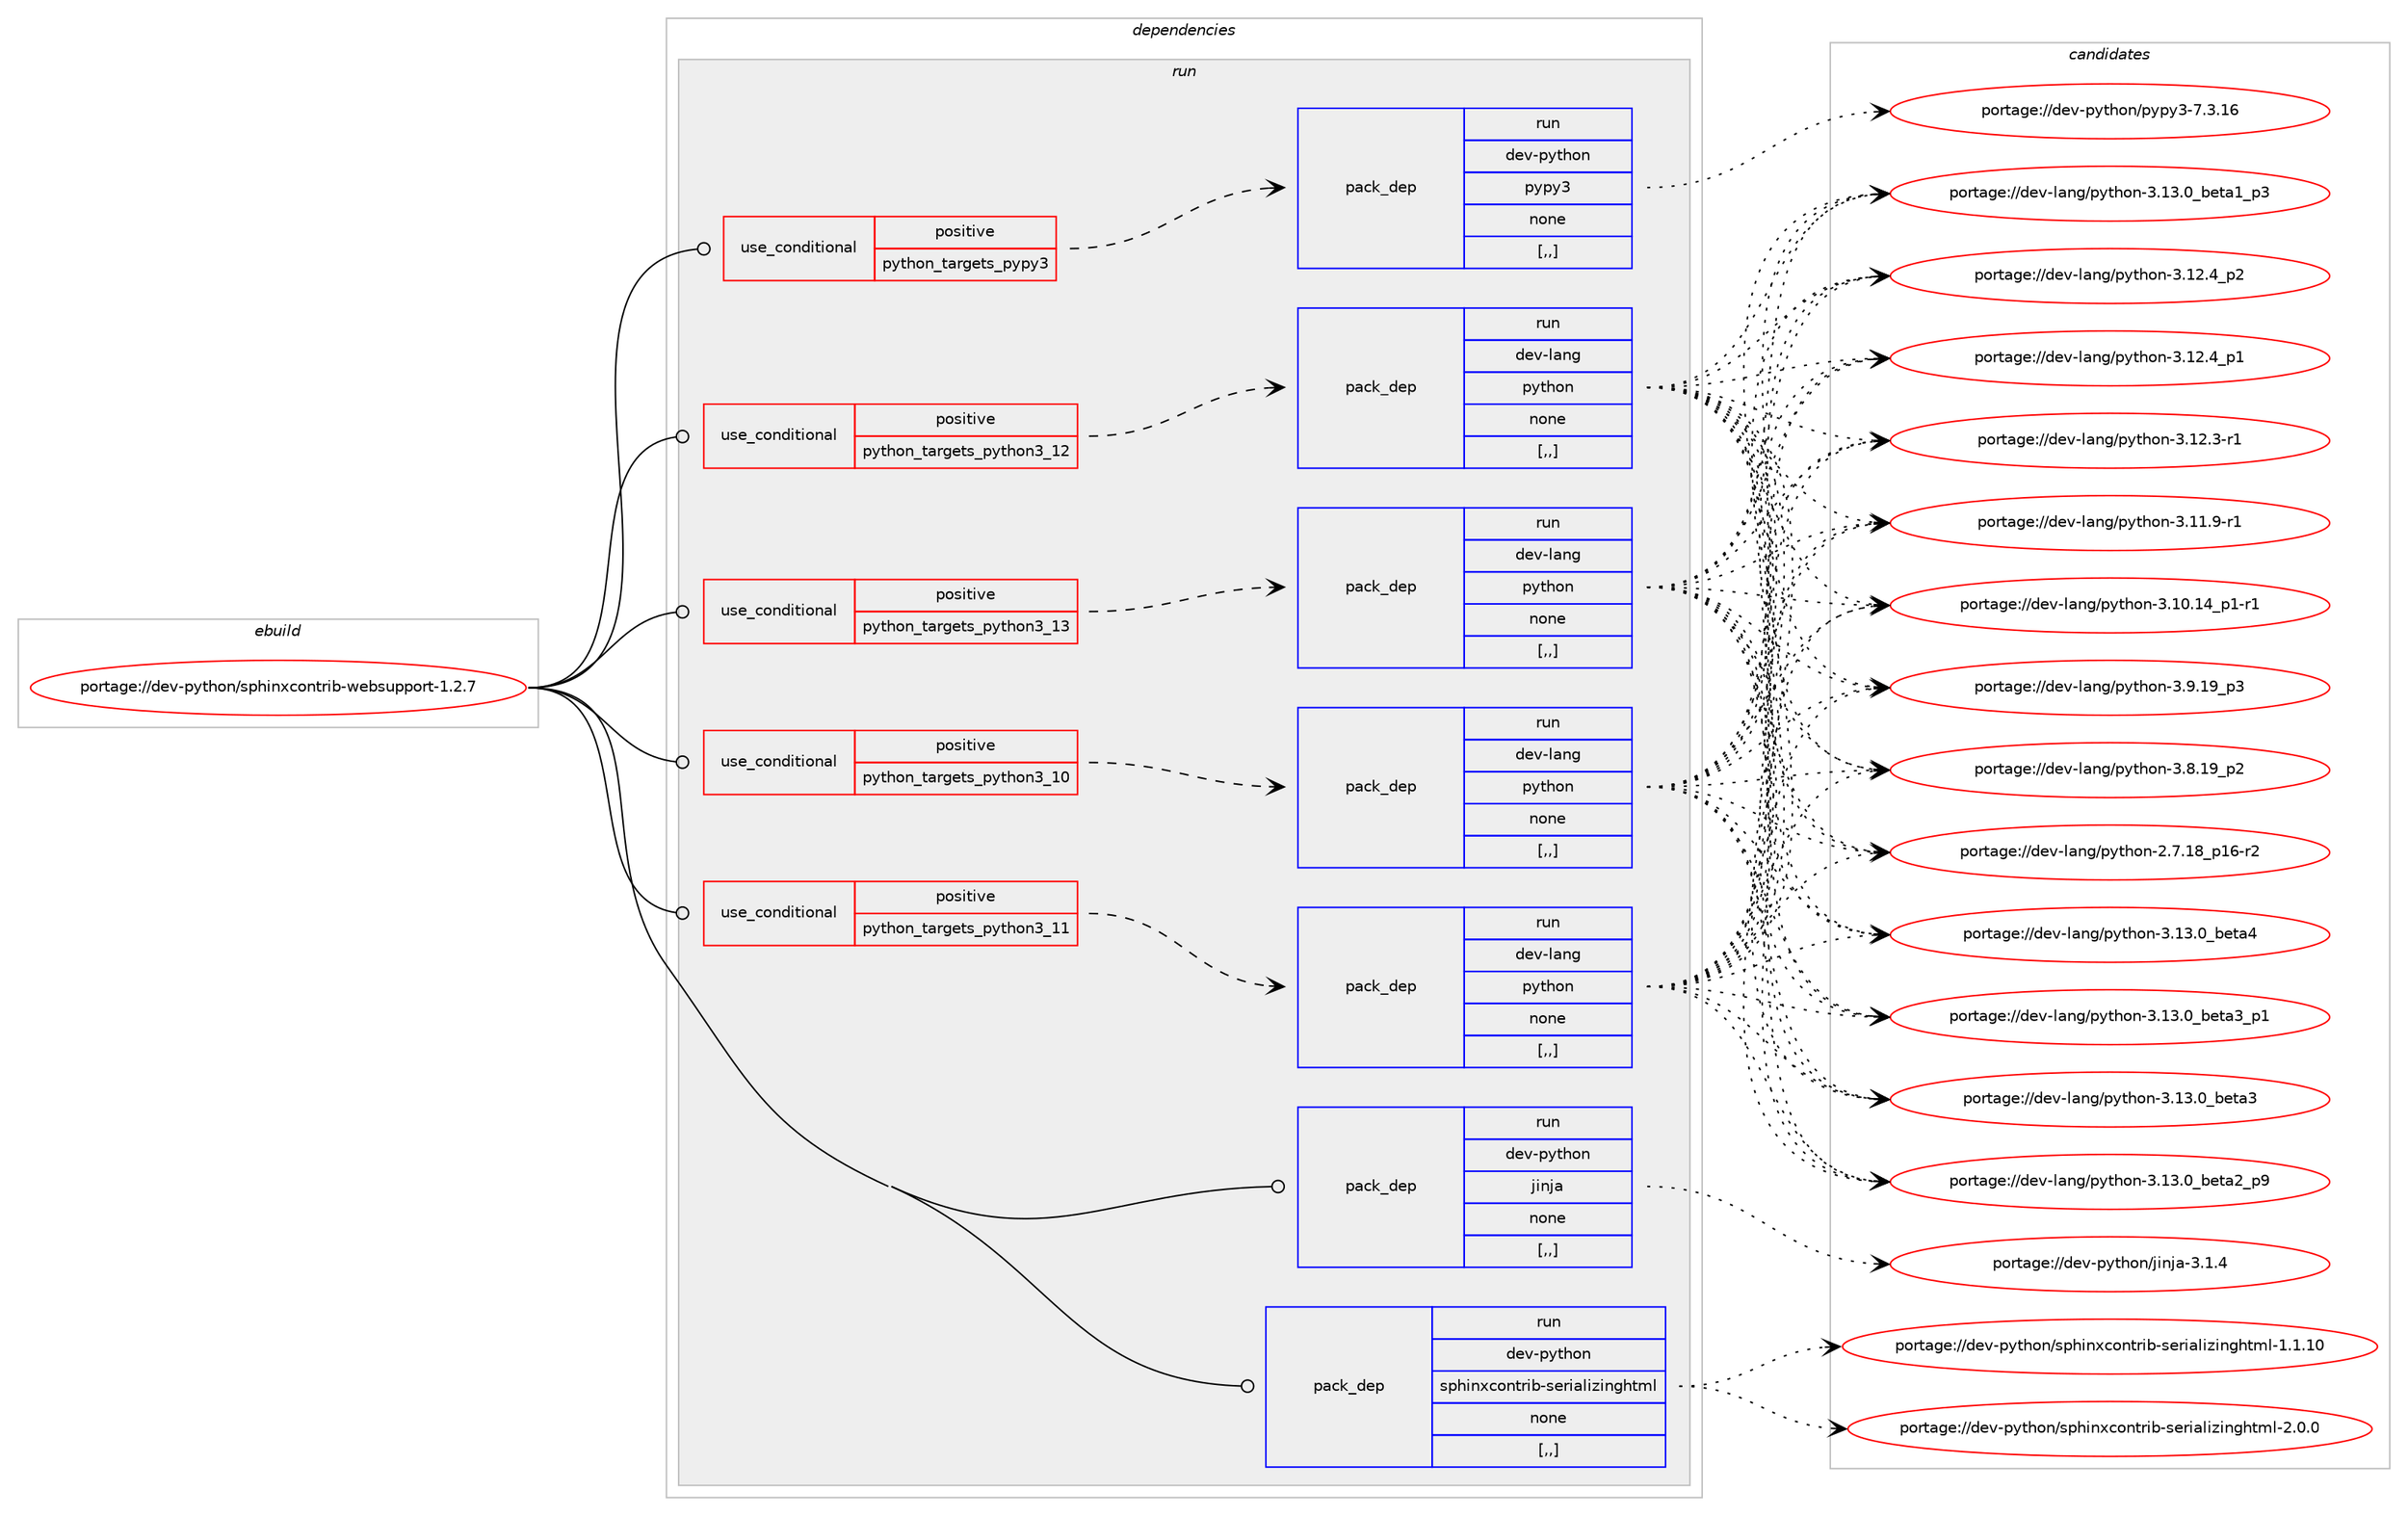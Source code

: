digraph prolog {

# *************
# Graph options
# *************

newrank=true;
concentrate=true;
compound=true;
graph [rankdir=LR,fontname=Helvetica,fontsize=10,ranksep=1.5];#, ranksep=2.5, nodesep=0.2];
edge  [arrowhead=vee];
node  [fontname=Helvetica,fontsize=10];

# **********
# The ebuild
# **********

subgraph cluster_leftcol {
color=gray;
label=<<i>ebuild</i>>;
id [label="portage://dev-python/sphinxcontrib-websupport-1.2.7", color=red, width=4, href="../dev-python/sphinxcontrib-websupport-1.2.7.svg"];
}

# ****************
# The dependencies
# ****************

subgraph cluster_midcol {
color=gray;
label=<<i>dependencies</i>>;
subgraph cluster_compile {
fillcolor="#eeeeee";
style=filled;
label=<<i>compile</i>>;
}
subgraph cluster_compileandrun {
fillcolor="#eeeeee";
style=filled;
label=<<i>compile and run</i>>;
}
subgraph cluster_run {
fillcolor="#eeeeee";
style=filled;
label=<<i>run</i>>;
subgraph cond40022 {
dependency164535 [label=<<TABLE BORDER="0" CELLBORDER="1" CELLSPACING="0" CELLPADDING="4"><TR><TD ROWSPAN="3" CELLPADDING="10">use_conditional</TD></TR><TR><TD>positive</TD></TR><TR><TD>python_targets_pypy3</TD></TR></TABLE>>, shape=none, color=red];
subgraph pack123241 {
dependency164536 [label=<<TABLE BORDER="0" CELLBORDER="1" CELLSPACING="0" CELLPADDING="4" WIDTH="220"><TR><TD ROWSPAN="6" CELLPADDING="30">pack_dep</TD></TR><TR><TD WIDTH="110">run</TD></TR><TR><TD>dev-python</TD></TR><TR><TD>pypy3</TD></TR><TR><TD>none</TD></TR><TR><TD>[,,]</TD></TR></TABLE>>, shape=none, color=blue];
}
dependency164535:e -> dependency164536:w [weight=20,style="dashed",arrowhead="vee"];
}
id:e -> dependency164535:w [weight=20,style="solid",arrowhead="odot"];
subgraph cond40023 {
dependency164537 [label=<<TABLE BORDER="0" CELLBORDER="1" CELLSPACING="0" CELLPADDING="4"><TR><TD ROWSPAN="3" CELLPADDING="10">use_conditional</TD></TR><TR><TD>positive</TD></TR><TR><TD>python_targets_python3_10</TD></TR></TABLE>>, shape=none, color=red];
subgraph pack123242 {
dependency164538 [label=<<TABLE BORDER="0" CELLBORDER="1" CELLSPACING="0" CELLPADDING="4" WIDTH="220"><TR><TD ROWSPAN="6" CELLPADDING="30">pack_dep</TD></TR><TR><TD WIDTH="110">run</TD></TR><TR><TD>dev-lang</TD></TR><TR><TD>python</TD></TR><TR><TD>none</TD></TR><TR><TD>[,,]</TD></TR></TABLE>>, shape=none, color=blue];
}
dependency164537:e -> dependency164538:w [weight=20,style="dashed",arrowhead="vee"];
}
id:e -> dependency164537:w [weight=20,style="solid",arrowhead="odot"];
subgraph cond40024 {
dependency164539 [label=<<TABLE BORDER="0" CELLBORDER="1" CELLSPACING="0" CELLPADDING="4"><TR><TD ROWSPAN="3" CELLPADDING="10">use_conditional</TD></TR><TR><TD>positive</TD></TR><TR><TD>python_targets_python3_11</TD></TR></TABLE>>, shape=none, color=red];
subgraph pack123243 {
dependency164540 [label=<<TABLE BORDER="0" CELLBORDER="1" CELLSPACING="0" CELLPADDING="4" WIDTH="220"><TR><TD ROWSPAN="6" CELLPADDING="30">pack_dep</TD></TR><TR><TD WIDTH="110">run</TD></TR><TR><TD>dev-lang</TD></TR><TR><TD>python</TD></TR><TR><TD>none</TD></TR><TR><TD>[,,]</TD></TR></TABLE>>, shape=none, color=blue];
}
dependency164539:e -> dependency164540:w [weight=20,style="dashed",arrowhead="vee"];
}
id:e -> dependency164539:w [weight=20,style="solid",arrowhead="odot"];
subgraph cond40025 {
dependency164541 [label=<<TABLE BORDER="0" CELLBORDER="1" CELLSPACING="0" CELLPADDING="4"><TR><TD ROWSPAN="3" CELLPADDING="10">use_conditional</TD></TR><TR><TD>positive</TD></TR><TR><TD>python_targets_python3_12</TD></TR></TABLE>>, shape=none, color=red];
subgraph pack123244 {
dependency164542 [label=<<TABLE BORDER="0" CELLBORDER="1" CELLSPACING="0" CELLPADDING="4" WIDTH="220"><TR><TD ROWSPAN="6" CELLPADDING="30">pack_dep</TD></TR><TR><TD WIDTH="110">run</TD></TR><TR><TD>dev-lang</TD></TR><TR><TD>python</TD></TR><TR><TD>none</TD></TR><TR><TD>[,,]</TD></TR></TABLE>>, shape=none, color=blue];
}
dependency164541:e -> dependency164542:w [weight=20,style="dashed",arrowhead="vee"];
}
id:e -> dependency164541:w [weight=20,style="solid",arrowhead="odot"];
subgraph cond40026 {
dependency164543 [label=<<TABLE BORDER="0" CELLBORDER="1" CELLSPACING="0" CELLPADDING="4"><TR><TD ROWSPAN="3" CELLPADDING="10">use_conditional</TD></TR><TR><TD>positive</TD></TR><TR><TD>python_targets_python3_13</TD></TR></TABLE>>, shape=none, color=red];
subgraph pack123245 {
dependency164544 [label=<<TABLE BORDER="0" CELLBORDER="1" CELLSPACING="0" CELLPADDING="4" WIDTH="220"><TR><TD ROWSPAN="6" CELLPADDING="30">pack_dep</TD></TR><TR><TD WIDTH="110">run</TD></TR><TR><TD>dev-lang</TD></TR><TR><TD>python</TD></TR><TR><TD>none</TD></TR><TR><TD>[,,]</TD></TR></TABLE>>, shape=none, color=blue];
}
dependency164543:e -> dependency164544:w [weight=20,style="dashed",arrowhead="vee"];
}
id:e -> dependency164543:w [weight=20,style="solid",arrowhead="odot"];
subgraph pack123246 {
dependency164545 [label=<<TABLE BORDER="0" CELLBORDER="1" CELLSPACING="0" CELLPADDING="4" WIDTH="220"><TR><TD ROWSPAN="6" CELLPADDING="30">pack_dep</TD></TR><TR><TD WIDTH="110">run</TD></TR><TR><TD>dev-python</TD></TR><TR><TD>jinja</TD></TR><TR><TD>none</TD></TR><TR><TD>[,,]</TD></TR></TABLE>>, shape=none, color=blue];
}
id:e -> dependency164545:w [weight=20,style="solid",arrowhead="odot"];
subgraph pack123247 {
dependency164546 [label=<<TABLE BORDER="0" CELLBORDER="1" CELLSPACING="0" CELLPADDING="4" WIDTH="220"><TR><TD ROWSPAN="6" CELLPADDING="30">pack_dep</TD></TR><TR><TD WIDTH="110">run</TD></TR><TR><TD>dev-python</TD></TR><TR><TD>sphinxcontrib-serializinghtml</TD></TR><TR><TD>none</TD></TR><TR><TD>[,,]</TD></TR></TABLE>>, shape=none, color=blue];
}
id:e -> dependency164546:w [weight=20,style="solid",arrowhead="odot"];
}
}

# **************
# The candidates
# **************

subgraph cluster_choices {
rank=same;
color=gray;
label=<<i>candidates</i>>;

subgraph choice123241 {
color=black;
nodesep=1;
choice10010111845112121116104111110471121211121215145554651464954 [label="portage://dev-python/pypy3-7.3.16", color=red, width=4,href="../dev-python/pypy3-7.3.16.svg"];
dependency164536:e -> choice10010111845112121116104111110471121211121215145554651464954:w [style=dotted,weight="100"];
}
subgraph choice123242 {
color=black;
nodesep=1;
choice1001011184510897110103471121211161041111104551464951464895981011169752 [label="portage://dev-lang/python-3.13.0_beta4", color=red, width=4,href="../dev-lang/python-3.13.0_beta4.svg"];
choice10010111845108971101034711212111610411111045514649514648959810111697519511249 [label="portage://dev-lang/python-3.13.0_beta3_p1", color=red, width=4,href="../dev-lang/python-3.13.0_beta3_p1.svg"];
choice1001011184510897110103471121211161041111104551464951464895981011169751 [label="portage://dev-lang/python-3.13.0_beta3", color=red, width=4,href="../dev-lang/python-3.13.0_beta3.svg"];
choice10010111845108971101034711212111610411111045514649514648959810111697509511257 [label="portage://dev-lang/python-3.13.0_beta2_p9", color=red, width=4,href="../dev-lang/python-3.13.0_beta2_p9.svg"];
choice10010111845108971101034711212111610411111045514649514648959810111697499511251 [label="portage://dev-lang/python-3.13.0_beta1_p3", color=red, width=4,href="../dev-lang/python-3.13.0_beta1_p3.svg"];
choice100101118451089711010347112121116104111110455146495046529511250 [label="portage://dev-lang/python-3.12.4_p2", color=red, width=4,href="../dev-lang/python-3.12.4_p2.svg"];
choice100101118451089711010347112121116104111110455146495046529511249 [label="portage://dev-lang/python-3.12.4_p1", color=red, width=4,href="../dev-lang/python-3.12.4_p1.svg"];
choice100101118451089711010347112121116104111110455146495046514511449 [label="portage://dev-lang/python-3.12.3-r1", color=red, width=4,href="../dev-lang/python-3.12.3-r1.svg"];
choice100101118451089711010347112121116104111110455146494946574511449 [label="portage://dev-lang/python-3.11.9-r1", color=red, width=4,href="../dev-lang/python-3.11.9-r1.svg"];
choice100101118451089711010347112121116104111110455146494846495295112494511449 [label="portage://dev-lang/python-3.10.14_p1-r1", color=red, width=4,href="../dev-lang/python-3.10.14_p1-r1.svg"];
choice100101118451089711010347112121116104111110455146574649579511251 [label="portage://dev-lang/python-3.9.19_p3", color=red, width=4,href="../dev-lang/python-3.9.19_p3.svg"];
choice100101118451089711010347112121116104111110455146564649579511250 [label="portage://dev-lang/python-3.8.19_p2", color=red, width=4,href="../dev-lang/python-3.8.19_p2.svg"];
choice100101118451089711010347112121116104111110455046554649569511249544511450 [label="portage://dev-lang/python-2.7.18_p16-r2", color=red, width=4,href="../dev-lang/python-2.7.18_p16-r2.svg"];
dependency164538:e -> choice1001011184510897110103471121211161041111104551464951464895981011169752:w [style=dotted,weight="100"];
dependency164538:e -> choice10010111845108971101034711212111610411111045514649514648959810111697519511249:w [style=dotted,weight="100"];
dependency164538:e -> choice1001011184510897110103471121211161041111104551464951464895981011169751:w [style=dotted,weight="100"];
dependency164538:e -> choice10010111845108971101034711212111610411111045514649514648959810111697509511257:w [style=dotted,weight="100"];
dependency164538:e -> choice10010111845108971101034711212111610411111045514649514648959810111697499511251:w [style=dotted,weight="100"];
dependency164538:e -> choice100101118451089711010347112121116104111110455146495046529511250:w [style=dotted,weight="100"];
dependency164538:e -> choice100101118451089711010347112121116104111110455146495046529511249:w [style=dotted,weight="100"];
dependency164538:e -> choice100101118451089711010347112121116104111110455146495046514511449:w [style=dotted,weight="100"];
dependency164538:e -> choice100101118451089711010347112121116104111110455146494946574511449:w [style=dotted,weight="100"];
dependency164538:e -> choice100101118451089711010347112121116104111110455146494846495295112494511449:w [style=dotted,weight="100"];
dependency164538:e -> choice100101118451089711010347112121116104111110455146574649579511251:w [style=dotted,weight="100"];
dependency164538:e -> choice100101118451089711010347112121116104111110455146564649579511250:w [style=dotted,weight="100"];
dependency164538:e -> choice100101118451089711010347112121116104111110455046554649569511249544511450:w [style=dotted,weight="100"];
}
subgraph choice123243 {
color=black;
nodesep=1;
choice1001011184510897110103471121211161041111104551464951464895981011169752 [label="portage://dev-lang/python-3.13.0_beta4", color=red, width=4,href="../dev-lang/python-3.13.0_beta4.svg"];
choice10010111845108971101034711212111610411111045514649514648959810111697519511249 [label="portage://dev-lang/python-3.13.0_beta3_p1", color=red, width=4,href="../dev-lang/python-3.13.0_beta3_p1.svg"];
choice1001011184510897110103471121211161041111104551464951464895981011169751 [label="portage://dev-lang/python-3.13.0_beta3", color=red, width=4,href="../dev-lang/python-3.13.0_beta3.svg"];
choice10010111845108971101034711212111610411111045514649514648959810111697509511257 [label="portage://dev-lang/python-3.13.0_beta2_p9", color=red, width=4,href="../dev-lang/python-3.13.0_beta2_p9.svg"];
choice10010111845108971101034711212111610411111045514649514648959810111697499511251 [label="portage://dev-lang/python-3.13.0_beta1_p3", color=red, width=4,href="../dev-lang/python-3.13.0_beta1_p3.svg"];
choice100101118451089711010347112121116104111110455146495046529511250 [label="portage://dev-lang/python-3.12.4_p2", color=red, width=4,href="../dev-lang/python-3.12.4_p2.svg"];
choice100101118451089711010347112121116104111110455146495046529511249 [label="portage://dev-lang/python-3.12.4_p1", color=red, width=4,href="../dev-lang/python-3.12.4_p1.svg"];
choice100101118451089711010347112121116104111110455146495046514511449 [label="portage://dev-lang/python-3.12.3-r1", color=red, width=4,href="../dev-lang/python-3.12.3-r1.svg"];
choice100101118451089711010347112121116104111110455146494946574511449 [label="portage://dev-lang/python-3.11.9-r1", color=red, width=4,href="../dev-lang/python-3.11.9-r1.svg"];
choice100101118451089711010347112121116104111110455146494846495295112494511449 [label="portage://dev-lang/python-3.10.14_p1-r1", color=red, width=4,href="../dev-lang/python-3.10.14_p1-r1.svg"];
choice100101118451089711010347112121116104111110455146574649579511251 [label="portage://dev-lang/python-3.9.19_p3", color=red, width=4,href="../dev-lang/python-3.9.19_p3.svg"];
choice100101118451089711010347112121116104111110455146564649579511250 [label="portage://dev-lang/python-3.8.19_p2", color=red, width=4,href="../dev-lang/python-3.8.19_p2.svg"];
choice100101118451089711010347112121116104111110455046554649569511249544511450 [label="portage://dev-lang/python-2.7.18_p16-r2", color=red, width=4,href="../dev-lang/python-2.7.18_p16-r2.svg"];
dependency164540:e -> choice1001011184510897110103471121211161041111104551464951464895981011169752:w [style=dotted,weight="100"];
dependency164540:e -> choice10010111845108971101034711212111610411111045514649514648959810111697519511249:w [style=dotted,weight="100"];
dependency164540:e -> choice1001011184510897110103471121211161041111104551464951464895981011169751:w [style=dotted,weight="100"];
dependency164540:e -> choice10010111845108971101034711212111610411111045514649514648959810111697509511257:w [style=dotted,weight="100"];
dependency164540:e -> choice10010111845108971101034711212111610411111045514649514648959810111697499511251:w [style=dotted,weight="100"];
dependency164540:e -> choice100101118451089711010347112121116104111110455146495046529511250:w [style=dotted,weight="100"];
dependency164540:e -> choice100101118451089711010347112121116104111110455146495046529511249:w [style=dotted,weight="100"];
dependency164540:e -> choice100101118451089711010347112121116104111110455146495046514511449:w [style=dotted,weight="100"];
dependency164540:e -> choice100101118451089711010347112121116104111110455146494946574511449:w [style=dotted,weight="100"];
dependency164540:e -> choice100101118451089711010347112121116104111110455146494846495295112494511449:w [style=dotted,weight="100"];
dependency164540:e -> choice100101118451089711010347112121116104111110455146574649579511251:w [style=dotted,weight="100"];
dependency164540:e -> choice100101118451089711010347112121116104111110455146564649579511250:w [style=dotted,weight="100"];
dependency164540:e -> choice100101118451089711010347112121116104111110455046554649569511249544511450:w [style=dotted,weight="100"];
}
subgraph choice123244 {
color=black;
nodesep=1;
choice1001011184510897110103471121211161041111104551464951464895981011169752 [label="portage://dev-lang/python-3.13.0_beta4", color=red, width=4,href="../dev-lang/python-3.13.0_beta4.svg"];
choice10010111845108971101034711212111610411111045514649514648959810111697519511249 [label="portage://dev-lang/python-3.13.0_beta3_p1", color=red, width=4,href="../dev-lang/python-3.13.0_beta3_p1.svg"];
choice1001011184510897110103471121211161041111104551464951464895981011169751 [label="portage://dev-lang/python-3.13.0_beta3", color=red, width=4,href="../dev-lang/python-3.13.0_beta3.svg"];
choice10010111845108971101034711212111610411111045514649514648959810111697509511257 [label="portage://dev-lang/python-3.13.0_beta2_p9", color=red, width=4,href="../dev-lang/python-3.13.0_beta2_p9.svg"];
choice10010111845108971101034711212111610411111045514649514648959810111697499511251 [label="portage://dev-lang/python-3.13.0_beta1_p3", color=red, width=4,href="../dev-lang/python-3.13.0_beta1_p3.svg"];
choice100101118451089711010347112121116104111110455146495046529511250 [label="portage://dev-lang/python-3.12.4_p2", color=red, width=4,href="../dev-lang/python-3.12.4_p2.svg"];
choice100101118451089711010347112121116104111110455146495046529511249 [label="portage://dev-lang/python-3.12.4_p1", color=red, width=4,href="../dev-lang/python-3.12.4_p1.svg"];
choice100101118451089711010347112121116104111110455146495046514511449 [label="portage://dev-lang/python-3.12.3-r1", color=red, width=4,href="../dev-lang/python-3.12.3-r1.svg"];
choice100101118451089711010347112121116104111110455146494946574511449 [label="portage://dev-lang/python-3.11.9-r1", color=red, width=4,href="../dev-lang/python-3.11.9-r1.svg"];
choice100101118451089711010347112121116104111110455146494846495295112494511449 [label="portage://dev-lang/python-3.10.14_p1-r1", color=red, width=4,href="../dev-lang/python-3.10.14_p1-r1.svg"];
choice100101118451089711010347112121116104111110455146574649579511251 [label="portage://dev-lang/python-3.9.19_p3", color=red, width=4,href="../dev-lang/python-3.9.19_p3.svg"];
choice100101118451089711010347112121116104111110455146564649579511250 [label="portage://dev-lang/python-3.8.19_p2", color=red, width=4,href="../dev-lang/python-3.8.19_p2.svg"];
choice100101118451089711010347112121116104111110455046554649569511249544511450 [label="portage://dev-lang/python-2.7.18_p16-r2", color=red, width=4,href="../dev-lang/python-2.7.18_p16-r2.svg"];
dependency164542:e -> choice1001011184510897110103471121211161041111104551464951464895981011169752:w [style=dotted,weight="100"];
dependency164542:e -> choice10010111845108971101034711212111610411111045514649514648959810111697519511249:w [style=dotted,weight="100"];
dependency164542:e -> choice1001011184510897110103471121211161041111104551464951464895981011169751:w [style=dotted,weight="100"];
dependency164542:e -> choice10010111845108971101034711212111610411111045514649514648959810111697509511257:w [style=dotted,weight="100"];
dependency164542:e -> choice10010111845108971101034711212111610411111045514649514648959810111697499511251:w [style=dotted,weight="100"];
dependency164542:e -> choice100101118451089711010347112121116104111110455146495046529511250:w [style=dotted,weight="100"];
dependency164542:e -> choice100101118451089711010347112121116104111110455146495046529511249:w [style=dotted,weight="100"];
dependency164542:e -> choice100101118451089711010347112121116104111110455146495046514511449:w [style=dotted,weight="100"];
dependency164542:e -> choice100101118451089711010347112121116104111110455146494946574511449:w [style=dotted,weight="100"];
dependency164542:e -> choice100101118451089711010347112121116104111110455146494846495295112494511449:w [style=dotted,weight="100"];
dependency164542:e -> choice100101118451089711010347112121116104111110455146574649579511251:w [style=dotted,weight="100"];
dependency164542:e -> choice100101118451089711010347112121116104111110455146564649579511250:w [style=dotted,weight="100"];
dependency164542:e -> choice100101118451089711010347112121116104111110455046554649569511249544511450:w [style=dotted,weight="100"];
}
subgraph choice123245 {
color=black;
nodesep=1;
choice1001011184510897110103471121211161041111104551464951464895981011169752 [label="portage://dev-lang/python-3.13.0_beta4", color=red, width=4,href="../dev-lang/python-3.13.0_beta4.svg"];
choice10010111845108971101034711212111610411111045514649514648959810111697519511249 [label="portage://dev-lang/python-3.13.0_beta3_p1", color=red, width=4,href="../dev-lang/python-3.13.0_beta3_p1.svg"];
choice1001011184510897110103471121211161041111104551464951464895981011169751 [label="portage://dev-lang/python-3.13.0_beta3", color=red, width=4,href="../dev-lang/python-3.13.0_beta3.svg"];
choice10010111845108971101034711212111610411111045514649514648959810111697509511257 [label="portage://dev-lang/python-3.13.0_beta2_p9", color=red, width=4,href="../dev-lang/python-3.13.0_beta2_p9.svg"];
choice10010111845108971101034711212111610411111045514649514648959810111697499511251 [label="portage://dev-lang/python-3.13.0_beta1_p3", color=red, width=4,href="../dev-lang/python-3.13.0_beta1_p3.svg"];
choice100101118451089711010347112121116104111110455146495046529511250 [label="portage://dev-lang/python-3.12.4_p2", color=red, width=4,href="../dev-lang/python-3.12.4_p2.svg"];
choice100101118451089711010347112121116104111110455146495046529511249 [label="portage://dev-lang/python-3.12.4_p1", color=red, width=4,href="../dev-lang/python-3.12.4_p1.svg"];
choice100101118451089711010347112121116104111110455146495046514511449 [label="portage://dev-lang/python-3.12.3-r1", color=red, width=4,href="../dev-lang/python-3.12.3-r1.svg"];
choice100101118451089711010347112121116104111110455146494946574511449 [label="portage://dev-lang/python-3.11.9-r1", color=red, width=4,href="../dev-lang/python-3.11.9-r1.svg"];
choice100101118451089711010347112121116104111110455146494846495295112494511449 [label="portage://dev-lang/python-3.10.14_p1-r1", color=red, width=4,href="../dev-lang/python-3.10.14_p1-r1.svg"];
choice100101118451089711010347112121116104111110455146574649579511251 [label="portage://dev-lang/python-3.9.19_p3", color=red, width=4,href="../dev-lang/python-3.9.19_p3.svg"];
choice100101118451089711010347112121116104111110455146564649579511250 [label="portage://dev-lang/python-3.8.19_p2", color=red, width=4,href="../dev-lang/python-3.8.19_p2.svg"];
choice100101118451089711010347112121116104111110455046554649569511249544511450 [label="portage://dev-lang/python-2.7.18_p16-r2", color=red, width=4,href="../dev-lang/python-2.7.18_p16-r2.svg"];
dependency164544:e -> choice1001011184510897110103471121211161041111104551464951464895981011169752:w [style=dotted,weight="100"];
dependency164544:e -> choice10010111845108971101034711212111610411111045514649514648959810111697519511249:w [style=dotted,weight="100"];
dependency164544:e -> choice1001011184510897110103471121211161041111104551464951464895981011169751:w [style=dotted,weight="100"];
dependency164544:e -> choice10010111845108971101034711212111610411111045514649514648959810111697509511257:w [style=dotted,weight="100"];
dependency164544:e -> choice10010111845108971101034711212111610411111045514649514648959810111697499511251:w [style=dotted,weight="100"];
dependency164544:e -> choice100101118451089711010347112121116104111110455146495046529511250:w [style=dotted,weight="100"];
dependency164544:e -> choice100101118451089711010347112121116104111110455146495046529511249:w [style=dotted,weight="100"];
dependency164544:e -> choice100101118451089711010347112121116104111110455146495046514511449:w [style=dotted,weight="100"];
dependency164544:e -> choice100101118451089711010347112121116104111110455146494946574511449:w [style=dotted,weight="100"];
dependency164544:e -> choice100101118451089711010347112121116104111110455146494846495295112494511449:w [style=dotted,weight="100"];
dependency164544:e -> choice100101118451089711010347112121116104111110455146574649579511251:w [style=dotted,weight="100"];
dependency164544:e -> choice100101118451089711010347112121116104111110455146564649579511250:w [style=dotted,weight="100"];
dependency164544:e -> choice100101118451089711010347112121116104111110455046554649569511249544511450:w [style=dotted,weight="100"];
}
subgraph choice123246 {
color=black;
nodesep=1;
choice100101118451121211161041111104710610511010697455146494652 [label="portage://dev-python/jinja-3.1.4", color=red, width=4,href="../dev-python/jinja-3.1.4.svg"];
dependency164545:e -> choice100101118451121211161041111104710610511010697455146494652:w [style=dotted,weight="100"];
}
subgraph choice123247 {
color=black;
nodesep=1;
choice100101118451121211161041111104711511210410511012099111110116114105984511510111410597108105122105110103104116109108455046484648 [label="portage://dev-python/sphinxcontrib-serializinghtml-2.0.0", color=red, width=4,href="../dev-python/sphinxcontrib-serializinghtml-2.0.0.svg"];
choice10010111845112121116104111110471151121041051101209911111011611410598451151011141059710810512210511010310411610910845494649464948 [label="portage://dev-python/sphinxcontrib-serializinghtml-1.1.10", color=red, width=4,href="../dev-python/sphinxcontrib-serializinghtml-1.1.10.svg"];
dependency164546:e -> choice100101118451121211161041111104711511210410511012099111110116114105984511510111410597108105122105110103104116109108455046484648:w [style=dotted,weight="100"];
dependency164546:e -> choice10010111845112121116104111110471151121041051101209911111011611410598451151011141059710810512210511010310411610910845494649464948:w [style=dotted,weight="100"];
}
}

}
